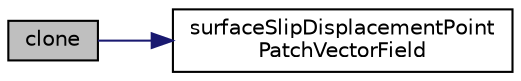 digraph "clone"
{
  bgcolor="transparent";
  edge [fontname="Helvetica",fontsize="10",labelfontname="Helvetica",labelfontsize="10"];
  node [fontname="Helvetica",fontsize="10",shape=record];
  rankdir="LR";
  Node1 [label="clone",height=0.2,width=0.4,color="black", fillcolor="grey75", style="filled", fontcolor="black"];
  Node1 -> Node2 [color="midnightblue",fontsize="10",style="solid",fontname="Helvetica"];
  Node2 [label="surfaceSlipDisplacementPoint\lPatchVectorField",height=0.2,width=0.4,color="black",URL="$a02587.html#ae86b0503edbb7ab718263f28a90d5a71",tooltip="Construct from patch and internal field. "];
}
